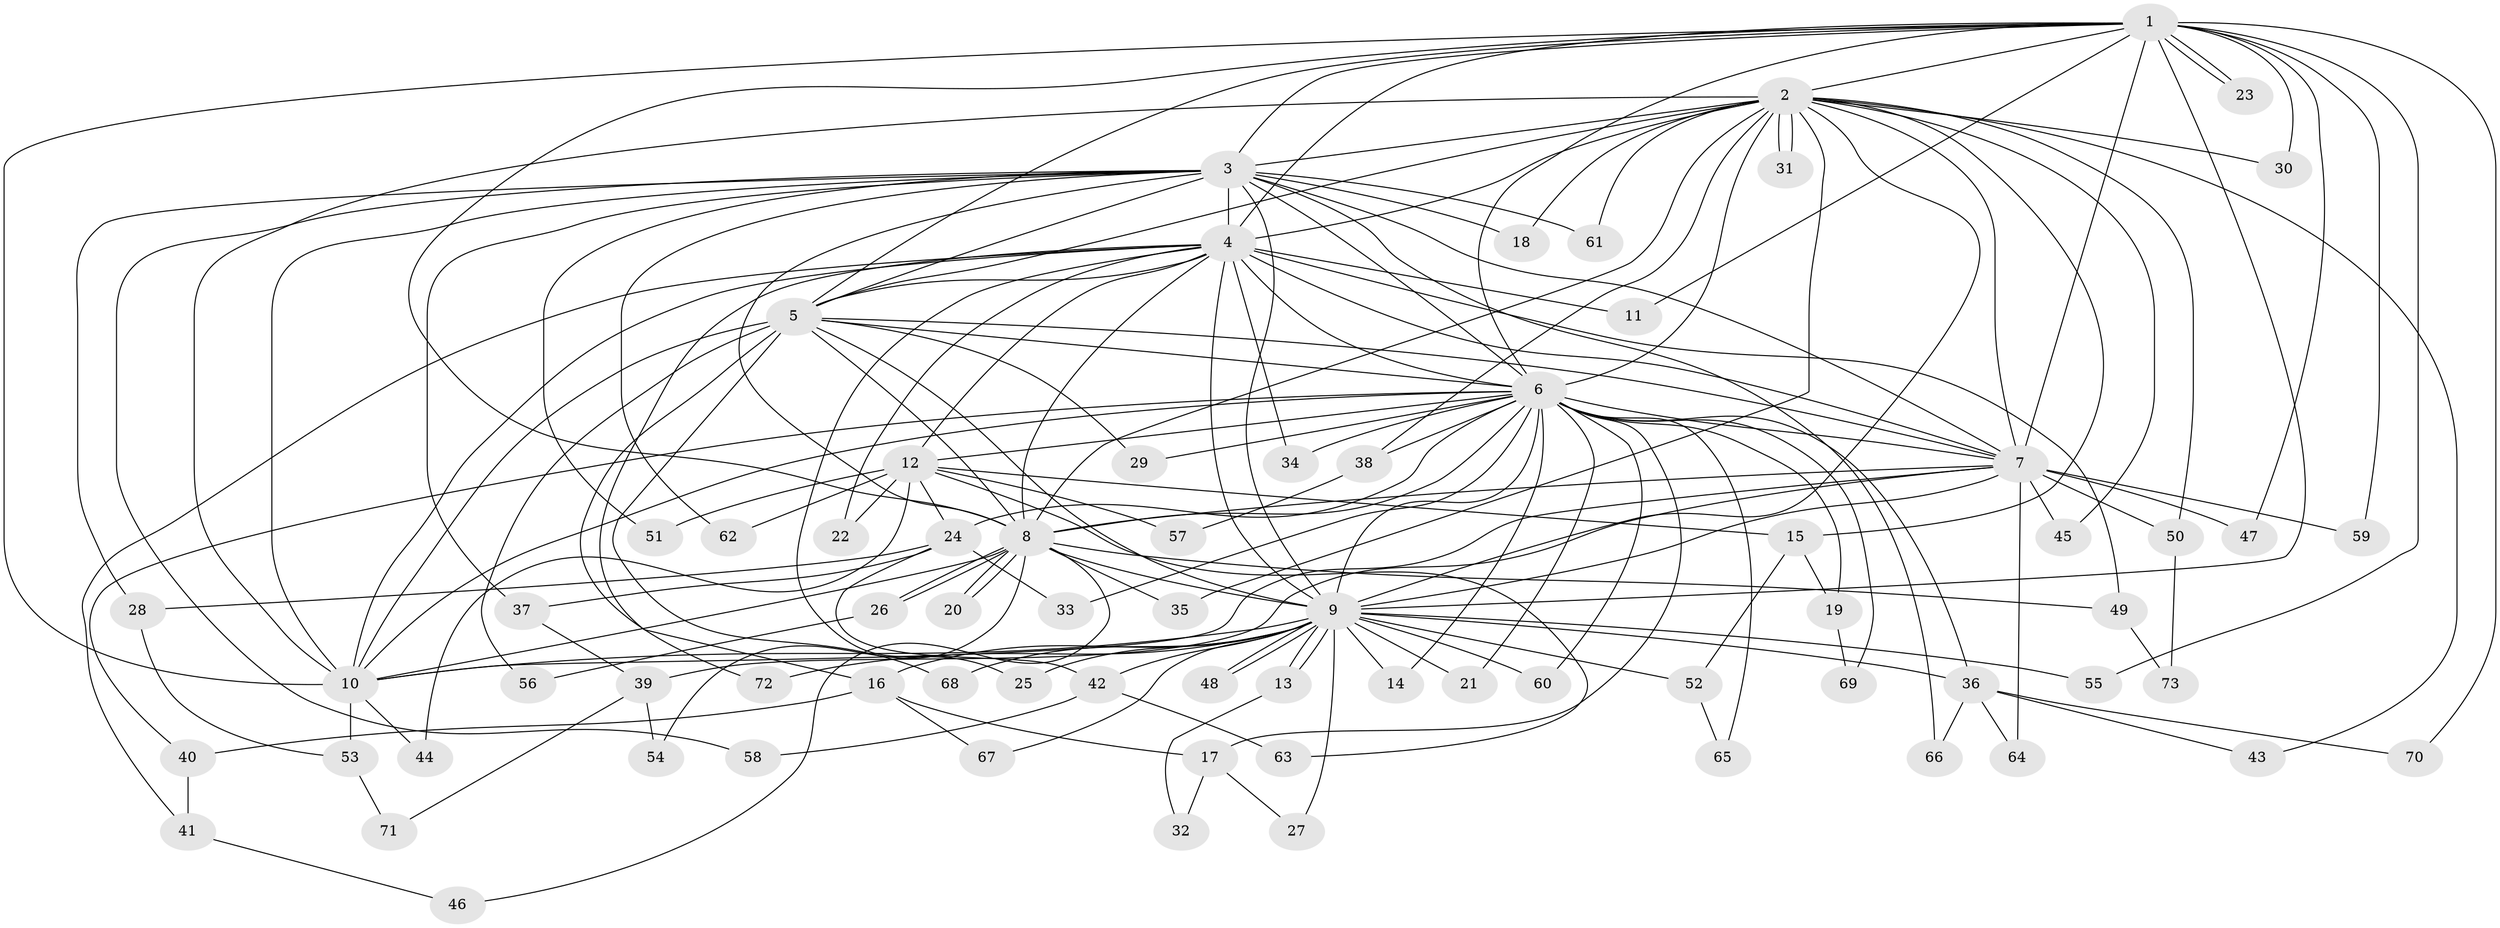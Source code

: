 // coarse degree distribution, {1: 0.5172413793103449, 2: 0.3103448275862069, 13: 0.034482758620689655, 6: 0.034482758620689655, 18: 0.034482758620689655, 3: 0.034482758620689655, 9: 0.034482758620689655}
// Generated by graph-tools (version 1.1) at 2025/48/03/04/25 21:48:57]
// undirected, 73 vertices, 171 edges
graph export_dot {
graph [start="1"]
  node [color=gray90,style=filled];
  1;
  2;
  3;
  4;
  5;
  6;
  7;
  8;
  9;
  10;
  11;
  12;
  13;
  14;
  15;
  16;
  17;
  18;
  19;
  20;
  21;
  22;
  23;
  24;
  25;
  26;
  27;
  28;
  29;
  30;
  31;
  32;
  33;
  34;
  35;
  36;
  37;
  38;
  39;
  40;
  41;
  42;
  43;
  44;
  45;
  46;
  47;
  48;
  49;
  50;
  51;
  52;
  53;
  54;
  55;
  56;
  57;
  58;
  59;
  60;
  61;
  62;
  63;
  64;
  65;
  66;
  67;
  68;
  69;
  70;
  71;
  72;
  73;
  1 -- 2;
  1 -- 3;
  1 -- 4;
  1 -- 5;
  1 -- 6;
  1 -- 7;
  1 -- 8;
  1 -- 9;
  1 -- 10;
  1 -- 11;
  1 -- 23;
  1 -- 23;
  1 -- 30;
  1 -- 47;
  1 -- 55;
  1 -- 59;
  1 -- 70;
  2 -- 3;
  2 -- 4;
  2 -- 5;
  2 -- 6;
  2 -- 7;
  2 -- 8;
  2 -- 9;
  2 -- 10;
  2 -- 15;
  2 -- 18;
  2 -- 30;
  2 -- 31;
  2 -- 31;
  2 -- 35;
  2 -- 38;
  2 -- 43;
  2 -- 45;
  2 -- 50;
  2 -- 61;
  3 -- 4;
  3 -- 5;
  3 -- 6;
  3 -- 7;
  3 -- 8;
  3 -- 9;
  3 -- 10;
  3 -- 18;
  3 -- 28;
  3 -- 37;
  3 -- 51;
  3 -- 58;
  3 -- 61;
  3 -- 62;
  3 -- 66;
  4 -- 5;
  4 -- 6;
  4 -- 7;
  4 -- 8;
  4 -- 9;
  4 -- 10;
  4 -- 11;
  4 -- 12;
  4 -- 16;
  4 -- 22;
  4 -- 25;
  4 -- 34;
  4 -- 41;
  4 -- 49;
  5 -- 6;
  5 -- 7;
  5 -- 8;
  5 -- 9;
  5 -- 10;
  5 -- 29;
  5 -- 56;
  5 -- 68;
  5 -- 72;
  6 -- 7;
  6 -- 8;
  6 -- 9;
  6 -- 10;
  6 -- 12;
  6 -- 14;
  6 -- 17;
  6 -- 19;
  6 -- 21;
  6 -- 24;
  6 -- 29;
  6 -- 33;
  6 -- 34;
  6 -- 36;
  6 -- 38;
  6 -- 40;
  6 -- 60;
  6 -- 65;
  6 -- 69;
  7 -- 8;
  7 -- 9;
  7 -- 10;
  7 -- 39;
  7 -- 45;
  7 -- 47;
  7 -- 50;
  7 -- 59;
  7 -- 64;
  8 -- 9;
  8 -- 10;
  8 -- 20;
  8 -- 20;
  8 -- 26;
  8 -- 26;
  8 -- 35;
  8 -- 46;
  8 -- 49;
  8 -- 54;
  9 -- 10;
  9 -- 13;
  9 -- 13;
  9 -- 14;
  9 -- 16;
  9 -- 21;
  9 -- 25;
  9 -- 27;
  9 -- 36;
  9 -- 42;
  9 -- 48;
  9 -- 48;
  9 -- 52;
  9 -- 55;
  9 -- 60;
  9 -- 67;
  9 -- 68;
  9 -- 72;
  10 -- 44;
  10 -- 53;
  12 -- 15;
  12 -- 22;
  12 -- 24;
  12 -- 44;
  12 -- 51;
  12 -- 57;
  12 -- 62;
  12 -- 63;
  13 -- 32;
  15 -- 19;
  15 -- 52;
  16 -- 17;
  16 -- 40;
  16 -- 67;
  17 -- 27;
  17 -- 32;
  19 -- 69;
  24 -- 28;
  24 -- 33;
  24 -- 37;
  24 -- 42;
  26 -- 56;
  28 -- 53;
  36 -- 43;
  36 -- 64;
  36 -- 66;
  36 -- 70;
  37 -- 39;
  38 -- 57;
  39 -- 54;
  39 -- 71;
  40 -- 41;
  41 -- 46;
  42 -- 58;
  42 -- 63;
  49 -- 73;
  50 -- 73;
  52 -- 65;
  53 -- 71;
}
